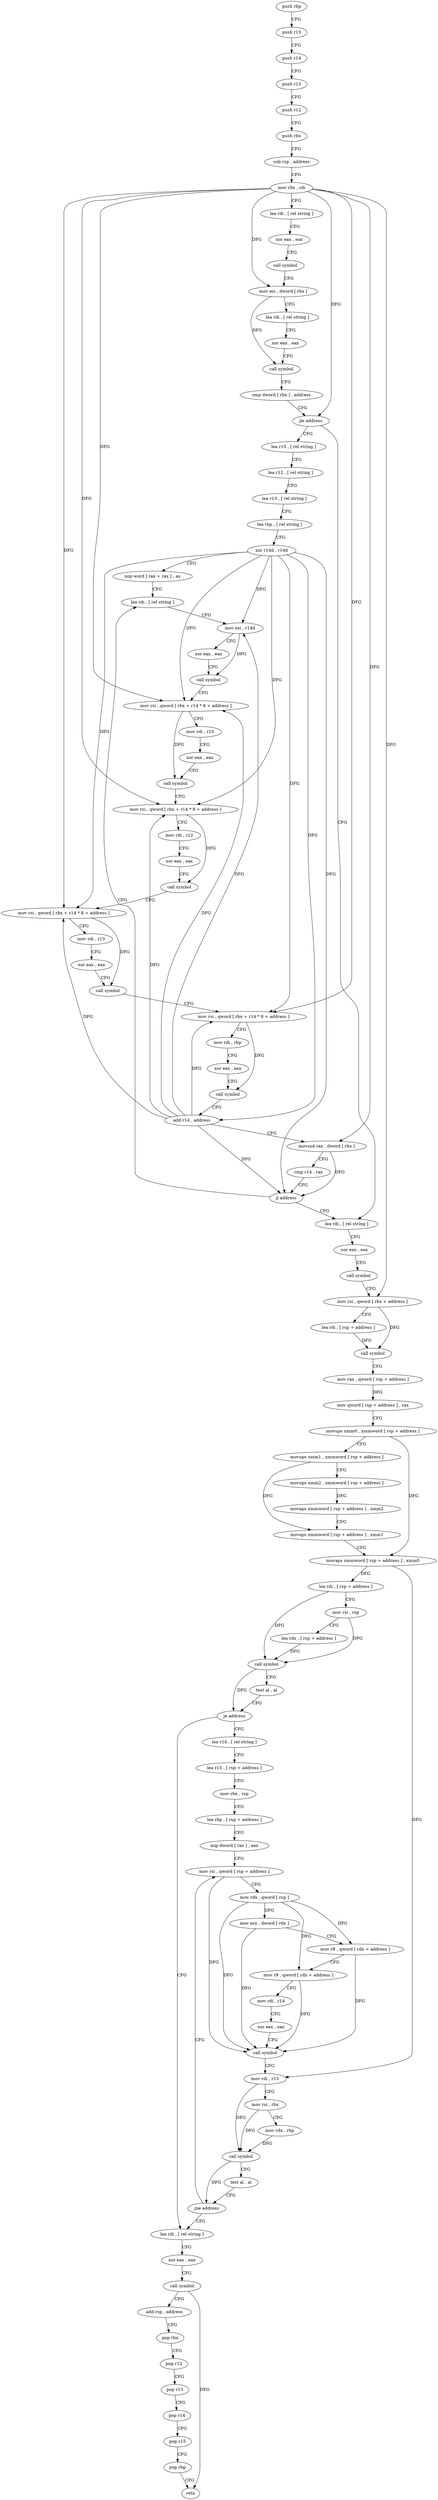 digraph "func" {
"76800" [label = "push rbp" ]
"76801" [label = "push r15" ]
"76803" [label = "push r14" ]
"76805" [label = "push r13" ]
"76807" [label = "push r12" ]
"76809" [label = "push rbx" ]
"76810" [label = "sub rsp , address" ]
"76814" [label = "mov rbx , rdi" ]
"76817" [label = "lea rdi , [ rel string ]" ]
"76824" [label = "xor eax , eax" ]
"76826" [label = "call symbol" ]
"76831" [label = "mov esi , dword [ rbx ]" ]
"76833" [label = "lea rdi , [ rel string ]" ]
"76840" [label = "xor eax , eax" ]
"76842" [label = "call symbol" ]
"76847" [label = "cmp dword [ rbx ] , address" ]
"76850" [label = "jle address" ]
"76988" [label = "lea rdi , [ rel string ]" ]
"76856" [label = "lea r15 , [ rel string ]" ]
"76995" [label = "xor eax , eax" ]
"76997" [label = "call symbol" ]
"77002" [label = "mov rsi , qword [ rbx + address ]" ]
"77009" [label = "lea rdi , [ rsp + address ]" ]
"77014" [label = "call symbol" ]
"77019" [label = "mov rax , qword [ rsp + address ]" ]
"77024" [label = "mov qword [ rsp + address ] , rax" ]
"77029" [label = "movups xmm0 , xmmword [ rsp + address ]" ]
"77034" [label = "movups xmm1 , xmmword [ rsp + address ]" ]
"77039" [label = "movups xmm2 , xmmword [ rsp + address ]" ]
"77044" [label = "movaps xmmword [ rsp + address ] , xmm2" ]
"77049" [label = "movaps xmmword [ rsp + address ] , xmm1" ]
"77054" [label = "movaps xmmword [ rsp + address ] , xmm0" ]
"77059" [label = "lea rdi , [ rsp + address ]" ]
"77064" [label = "mov rsi , rsp" ]
"77067" [label = "lea rdx , [ rsp + address ]" ]
"77072" [label = "call symbol" ]
"77077" [label = "test al , al" ]
"77079" [label = "je address" ]
"77151" [label = "lea rdi , [ rel string ]" ]
"77081" [label = "lea r14 , [ rel string ]" ]
"76863" [label = "lea r12 , [ rel string ]" ]
"76870" [label = "lea r13 , [ rel string ]" ]
"76877" [label = "lea rbp , [ rel string ]" ]
"76884" [label = "xor r14d , r14d" ]
"76887" [label = "nop word [ rax + rax ] , ax" ]
"76896" [label = "lea rdi , [ rel string ]" ]
"77158" [label = "xor eax , eax" ]
"77160" [label = "call symbol" ]
"77165" [label = "add rsp , address" ]
"77169" [label = "pop rbx" ]
"77170" [label = "pop r12" ]
"77172" [label = "pop r13" ]
"77174" [label = "pop r14" ]
"77176" [label = "pop r15" ]
"77178" [label = "pop rbp" ]
"77179" [label = "retn" ]
"77088" [label = "lea r15 , [ rsp + address ]" ]
"77093" [label = "mov rbx , rsp" ]
"77096" [label = "lea rbp , [ rsp + address ]" ]
"77101" [label = "nop dword [ rax ] , eax" ]
"77104" [label = "mov rsi , qword [ rsp + address ]" ]
"76903" [label = "mov esi , r14d" ]
"76906" [label = "xor eax , eax" ]
"76908" [label = "call symbol" ]
"76913" [label = "mov rsi , qword [ rbx + r14 * 8 + address ]" ]
"76921" [label = "mov rdi , r15" ]
"76924" [label = "xor eax , eax" ]
"76926" [label = "call symbol" ]
"76931" [label = "mov rsi , qword [ rbx + r14 * 8 + address ]" ]
"76936" [label = "mov rdi , r12" ]
"76939" [label = "xor eax , eax" ]
"76941" [label = "call symbol" ]
"76946" [label = "mov rsi , qword [ rbx + r14 * 8 + address ]" ]
"76951" [label = "mov rdi , r13" ]
"76954" [label = "xor eax , eax" ]
"76956" [label = "call symbol" ]
"76961" [label = "mov rsi , qword [ rbx + r14 * 8 + address ]" ]
"76966" [label = "mov rdi , rbp" ]
"76969" [label = "xor eax , eax" ]
"76971" [label = "call symbol" ]
"76976" [label = "add r14 , address" ]
"76980" [label = "movsxd rax , dword [ rbx ]" ]
"76983" [label = "cmp r14 , rax" ]
"76986" [label = "jl address" ]
"77109" [label = "mov rdx , qword [ rsp ]" ]
"77113" [label = "mov ecx , dword [ rdx ]" ]
"77115" [label = "mov r8 , qword [ rdx + address ]" ]
"77119" [label = "mov r9 , qword [ rdx + address ]" ]
"77123" [label = "mov rdi , r14" ]
"77126" [label = "xor eax , eax" ]
"77128" [label = "call symbol" ]
"77133" [label = "mov rdi , r15" ]
"77136" [label = "mov rsi , rbx" ]
"77139" [label = "mov rdx , rbp" ]
"77142" [label = "call symbol" ]
"77147" [label = "test al , al" ]
"77149" [label = "jne address" ]
"76800" -> "76801" [ label = "CFG" ]
"76801" -> "76803" [ label = "CFG" ]
"76803" -> "76805" [ label = "CFG" ]
"76805" -> "76807" [ label = "CFG" ]
"76807" -> "76809" [ label = "CFG" ]
"76809" -> "76810" [ label = "CFG" ]
"76810" -> "76814" [ label = "CFG" ]
"76814" -> "76817" [ label = "CFG" ]
"76814" -> "76831" [ label = "DFG" ]
"76814" -> "76850" [ label = "DFG" ]
"76814" -> "77002" [ label = "DFG" ]
"76814" -> "76913" [ label = "DFG" ]
"76814" -> "76931" [ label = "DFG" ]
"76814" -> "76946" [ label = "DFG" ]
"76814" -> "76961" [ label = "DFG" ]
"76814" -> "76980" [ label = "DFG" ]
"76817" -> "76824" [ label = "CFG" ]
"76824" -> "76826" [ label = "CFG" ]
"76826" -> "76831" [ label = "CFG" ]
"76831" -> "76833" [ label = "CFG" ]
"76831" -> "76842" [ label = "DFG" ]
"76833" -> "76840" [ label = "CFG" ]
"76840" -> "76842" [ label = "CFG" ]
"76842" -> "76847" [ label = "CFG" ]
"76847" -> "76850" [ label = "CFG" ]
"76850" -> "76988" [ label = "CFG" ]
"76850" -> "76856" [ label = "CFG" ]
"76988" -> "76995" [ label = "CFG" ]
"76856" -> "76863" [ label = "CFG" ]
"76995" -> "76997" [ label = "CFG" ]
"76997" -> "77002" [ label = "CFG" ]
"77002" -> "77009" [ label = "CFG" ]
"77002" -> "77014" [ label = "DFG" ]
"77009" -> "77014" [ label = "DFG" ]
"77014" -> "77019" [ label = "CFG" ]
"77019" -> "77024" [ label = "DFG" ]
"77024" -> "77029" [ label = "CFG" ]
"77029" -> "77034" [ label = "CFG" ]
"77029" -> "77054" [ label = "DFG" ]
"77034" -> "77039" [ label = "CFG" ]
"77034" -> "77049" [ label = "DFG" ]
"77039" -> "77044" [ label = "DFG" ]
"77044" -> "77049" [ label = "CFG" ]
"77049" -> "77054" [ label = "CFG" ]
"77054" -> "77059" [ label = "DFG" ]
"77054" -> "77133" [ label = "DFG" ]
"77059" -> "77064" [ label = "CFG" ]
"77059" -> "77072" [ label = "DFG" ]
"77064" -> "77067" [ label = "CFG" ]
"77064" -> "77072" [ label = "DFG" ]
"77067" -> "77072" [ label = "DFG" ]
"77072" -> "77077" [ label = "CFG" ]
"77072" -> "77079" [ label = "DFG" ]
"77077" -> "77079" [ label = "CFG" ]
"77079" -> "77151" [ label = "CFG" ]
"77079" -> "77081" [ label = "CFG" ]
"77151" -> "77158" [ label = "CFG" ]
"77081" -> "77088" [ label = "CFG" ]
"76863" -> "76870" [ label = "CFG" ]
"76870" -> "76877" [ label = "CFG" ]
"76877" -> "76884" [ label = "CFG" ]
"76884" -> "76887" [ label = "CFG" ]
"76884" -> "76903" [ label = "DFG" ]
"76884" -> "76913" [ label = "DFG" ]
"76884" -> "76931" [ label = "DFG" ]
"76884" -> "76946" [ label = "DFG" ]
"76884" -> "76961" [ label = "DFG" ]
"76884" -> "76976" [ label = "DFG" ]
"76884" -> "76986" [ label = "DFG" ]
"76887" -> "76896" [ label = "CFG" ]
"76896" -> "76903" [ label = "CFG" ]
"77158" -> "77160" [ label = "CFG" ]
"77160" -> "77165" [ label = "CFG" ]
"77160" -> "77179" [ label = "DFG" ]
"77165" -> "77169" [ label = "CFG" ]
"77169" -> "77170" [ label = "CFG" ]
"77170" -> "77172" [ label = "CFG" ]
"77172" -> "77174" [ label = "CFG" ]
"77174" -> "77176" [ label = "CFG" ]
"77176" -> "77178" [ label = "CFG" ]
"77178" -> "77179" [ label = "CFG" ]
"77088" -> "77093" [ label = "CFG" ]
"77093" -> "77096" [ label = "CFG" ]
"77096" -> "77101" [ label = "CFG" ]
"77101" -> "77104" [ label = "CFG" ]
"77104" -> "77109" [ label = "CFG" ]
"77104" -> "77128" [ label = "DFG" ]
"76903" -> "76906" [ label = "CFG" ]
"76903" -> "76908" [ label = "DFG" ]
"76906" -> "76908" [ label = "CFG" ]
"76908" -> "76913" [ label = "CFG" ]
"76913" -> "76921" [ label = "CFG" ]
"76913" -> "76926" [ label = "DFG" ]
"76921" -> "76924" [ label = "CFG" ]
"76924" -> "76926" [ label = "CFG" ]
"76926" -> "76931" [ label = "CFG" ]
"76931" -> "76936" [ label = "CFG" ]
"76931" -> "76941" [ label = "DFG" ]
"76936" -> "76939" [ label = "CFG" ]
"76939" -> "76941" [ label = "CFG" ]
"76941" -> "76946" [ label = "CFG" ]
"76946" -> "76951" [ label = "CFG" ]
"76946" -> "76956" [ label = "DFG" ]
"76951" -> "76954" [ label = "CFG" ]
"76954" -> "76956" [ label = "CFG" ]
"76956" -> "76961" [ label = "CFG" ]
"76961" -> "76966" [ label = "CFG" ]
"76961" -> "76971" [ label = "DFG" ]
"76966" -> "76969" [ label = "CFG" ]
"76969" -> "76971" [ label = "CFG" ]
"76971" -> "76976" [ label = "CFG" ]
"76976" -> "76980" [ label = "CFG" ]
"76976" -> "76903" [ label = "DFG" ]
"76976" -> "76913" [ label = "DFG" ]
"76976" -> "76931" [ label = "DFG" ]
"76976" -> "76946" [ label = "DFG" ]
"76976" -> "76961" [ label = "DFG" ]
"76976" -> "76986" [ label = "DFG" ]
"76980" -> "76983" [ label = "CFG" ]
"76980" -> "76986" [ label = "DFG" ]
"76983" -> "76986" [ label = "CFG" ]
"76986" -> "76896" [ label = "CFG" ]
"76986" -> "76988" [ label = "CFG" ]
"77109" -> "77113" [ label = "DFG" ]
"77109" -> "77115" [ label = "DFG" ]
"77109" -> "77119" [ label = "DFG" ]
"77109" -> "77128" [ label = "DFG" ]
"77113" -> "77115" [ label = "CFG" ]
"77113" -> "77128" [ label = "DFG" ]
"77115" -> "77119" [ label = "CFG" ]
"77115" -> "77128" [ label = "DFG" ]
"77119" -> "77123" [ label = "CFG" ]
"77119" -> "77128" [ label = "DFG" ]
"77123" -> "77126" [ label = "CFG" ]
"77126" -> "77128" [ label = "CFG" ]
"77128" -> "77133" [ label = "CFG" ]
"77133" -> "77136" [ label = "CFG" ]
"77133" -> "77142" [ label = "DFG" ]
"77136" -> "77139" [ label = "CFG" ]
"77136" -> "77142" [ label = "DFG" ]
"77139" -> "77142" [ label = "DFG" ]
"77142" -> "77147" [ label = "CFG" ]
"77142" -> "77149" [ label = "DFG" ]
"77147" -> "77149" [ label = "CFG" ]
"77149" -> "77104" [ label = "CFG" ]
"77149" -> "77151" [ label = "CFG" ]
}
